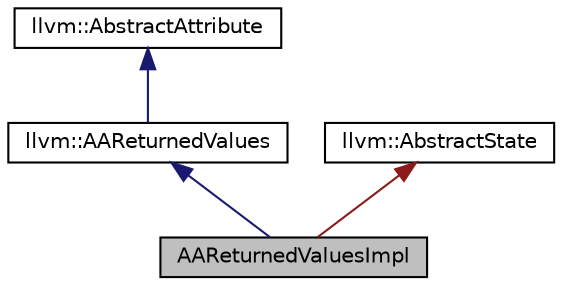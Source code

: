digraph "AAReturnedValuesImpl"
{
 // LATEX_PDF_SIZE
  bgcolor="transparent";
  edge [fontname="Helvetica",fontsize="10",labelfontname="Helvetica",labelfontsize="10"];
  node [fontname="Helvetica",fontsize="10",shape="box"];
  Node1 [label="AAReturnedValuesImpl",height=0.2,width=0.4,color="black", fillcolor="grey75", style="filled", fontcolor="black",tooltip="------------------— Function Return Values ----------------------------—"];
  Node2 -> Node1 [dir="back",color="midnightblue",fontsize="10",style="solid",fontname="Helvetica"];
  Node2 [label="llvm::AAReturnedValues",height=0.2,width=0.4,color="black",URL="$structllvm_1_1AAReturnedValues.html",tooltip="An abstract attribute for the returned values of a function."];
  Node3 -> Node2 [dir="back",color="midnightblue",fontsize="10",style="solid",fontname="Helvetica"];
  Node3 [label="llvm::AbstractAttribute",height=0.2,width=0.4,color="black",URL="$structllvm_1_1AbstractAttribute.html",tooltip="Base struct for all \"concrete attribute\" deductions."];
  Node4 -> Node1 [dir="back",color="firebrick4",fontsize="10",style="solid",fontname="Helvetica"];
  Node4 [label="llvm::AbstractState",height=0.2,width=0.4,color="black",URL="$structllvm_1_1AbstractState.html",tooltip="An interface to query the internal state of an abstract attribute."];
}
